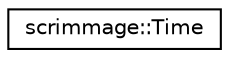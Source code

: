 digraph "Graphical Class Hierarchy"
{
 // LATEX_PDF_SIZE
  edge [fontname="Helvetica",fontsize="10",labelfontname="Helvetica",labelfontsize="10"];
  node [fontname="Helvetica",fontsize="10",shape=record];
  rankdir="LR";
  Node0 [label="scrimmage::Time",height=0.2,width=0.4,color="black", fillcolor="white", style="filled",URL="$classscrimmage_1_1Time.html",tooltip=" "];
}
